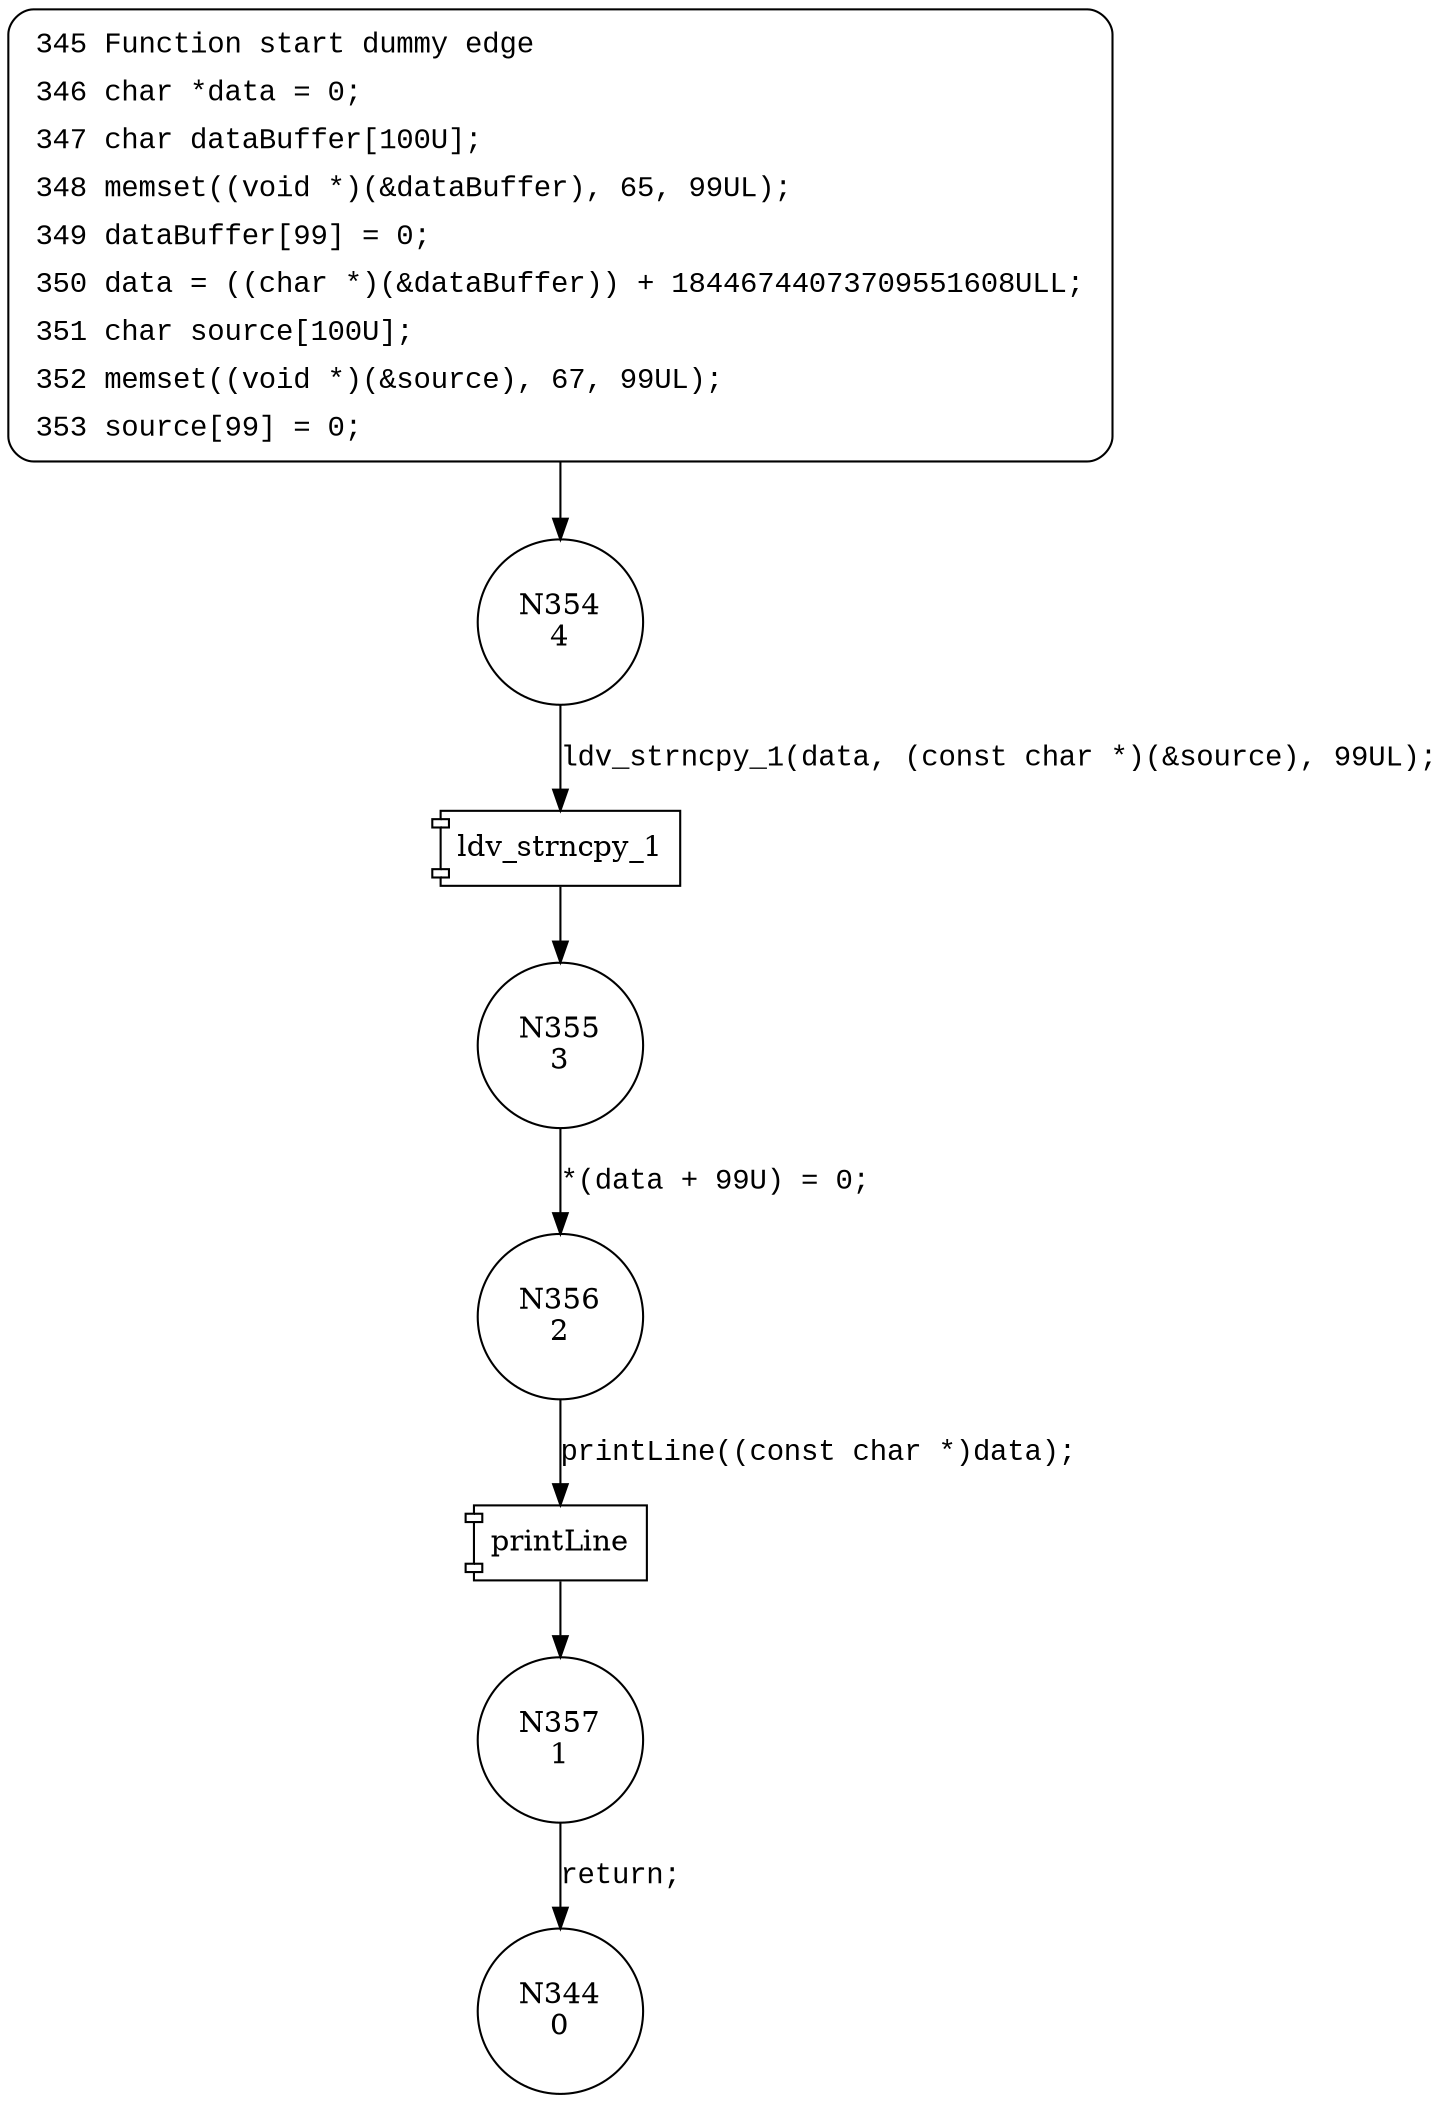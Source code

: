 digraph CWE124_Buffer_Underwrite__char_declare_ncpy_03_bad {
354 [shape="circle" label="N354\n4"]
355 [shape="circle" label="N355\n3"]
356 [shape="circle" label="N356\n2"]
357 [shape="circle" label="N357\n1"]
344 [shape="circle" label="N344\n0"]
345 [style="filled,bold" penwidth="1" fillcolor="white" fontname="Courier New" shape="Mrecord" label=<<table border="0" cellborder="0" cellpadding="3" bgcolor="white"><tr><td align="right">345</td><td align="left">Function start dummy edge</td></tr><tr><td align="right">346</td><td align="left">char *data = 0;</td></tr><tr><td align="right">347</td><td align="left">char dataBuffer[100U];</td></tr><tr><td align="right">348</td><td align="left">memset((void *)(&amp;dataBuffer), 65, 99UL);</td></tr><tr><td align="right">349</td><td align="left">dataBuffer[99] = 0;</td></tr><tr><td align="right">350</td><td align="left">data = ((char *)(&amp;dataBuffer)) + 18446744073709551608ULL;</td></tr><tr><td align="right">351</td><td align="left">char source[100U];</td></tr><tr><td align="right">352</td><td align="left">memset((void *)(&amp;source), 67, 99UL);</td></tr><tr><td align="right">353</td><td align="left">source[99] = 0;</td></tr></table>>]
345 -> 354[label=""]
100033 [shape="component" label="ldv_strncpy_1"]
354 -> 100033 [label="ldv_strncpy_1(data, (const char *)(&source), 99UL);" fontname="Courier New"]
100033 -> 355 [label="" fontname="Courier New"]
100034 [shape="component" label="printLine"]
356 -> 100034 [label="printLine((const char *)data);" fontname="Courier New"]
100034 -> 357 [label="" fontname="Courier New"]
355 -> 356 [label="*(data + 99U) = 0;" fontname="Courier New"]
357 -> 344 [label="return;" fontname="Courier New"]
}